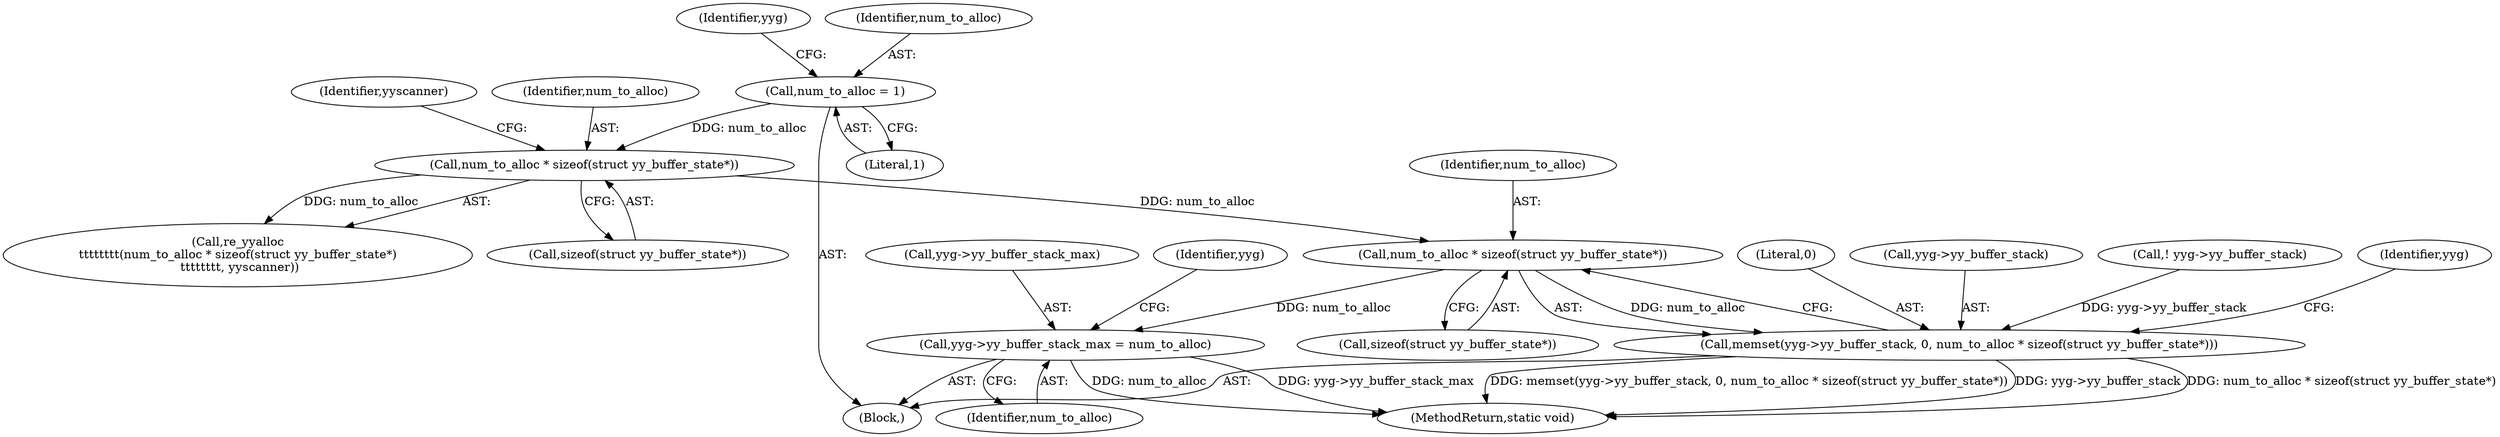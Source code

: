 digraph "0_yara_3119b232c9c453c98d8fa8b6ae4e37ba18117cd4@API" {
"1000148" [label="(Call,num_to_alloc * sizeof(struct yy_buffer_state*))"];
"1000131" [label="(Call,num_to_alloc * sizeof(struct yy_buffer_state*))"];
"1000121" [label="(Call,num_to_alloc = 1)"];
"1000143" [label="(Call,memset(yyg->yy_buffer_stack, 0, num_to_alloc * sizeof(struct yy_buffer_state*)))"];
"1000152" [label="(Call,yyg->yy_buffer_stack_max = num_to_alloc)"];
"1000143" [label="(Call,memset(yyg->yy_buffer_stack, 0, num_to_alloc * sizeof(struct yy_buffer_state*)))"];
"1000131" [label="(Call,num_to_alloc * sizeof(struct yy_buffer_state*))"];
"1000150" [label="(Call,sizeof(struct yy_buffer_state*))"];
"1000152" [label="(Call,yyg->yy_buffer_stack_max = num_to_alloc)"];
"1000133" [label="(Call,sizeof(struct yy_buffer_state*))"];
"1000156" [label="(Identifier,num_to_alloc)"];
"1000126" [label="(Identifier,yyg)"];
"1000123" [label="(Literal,1)"];
"1000144" [label="(Call,yyg->yy_buffer_stack)"];
"1000153" [label="(Call,yyg->yy_buffer_stack_max)"];
"1000135" [label="(Identifier,yyscanner)"];
"1000121" [label="(Call,num_to_alloc = 1)"];
"1000148" [label="(Call,num_to_alloc * sizeof(struct yy_buffer_state*))"];
"1000137" [label="(Call,! yyg->yy_buffer_stack)"];
"1000159" [label="(Identifier,yyg)"];
"1000120" [label="(Block,)"];
"1000225" [label="(MethodReturn,static void)"];
"1000154" [label="(Identifier,yyg)"];
"1000122" [label="(Identifier,num_to_alloc)"];
"1000149" [label="(Identifier,num_to_alloc)"];
"1000147" [label="(Literal,0)"];
"1000130" [label="(Call,re_yyalloc\n\t\t\t\t\t\t\t\t(num_to_alloc * sizeof(struct yy_buffer_state*)\n \t\t\t\t\t\t\t\t, yyscanner))"];
"1000132" [label="(Identifier,num_to_alloc)"];
"1000148" -> "1000143"  [label="AST: "];
"1000148" -> "1000150"  [label="CFG: "];
"1000149" -> "1000148"  [label="AST: "];
"1000150" -> "1000148"  [label="AST: "];
"1000143" -> "1000148"  [label="CFG: "];
"1000148" -> "1000143"  [label="DDG: num_to_alloc"];
"1000131" -> "1000148"  [label="DDG: num_to_alloc"];
"1000148" -> "1000152"  [label="DDG: num_to_alloc"];
"1000131" -> "1000130"  [label="AST: "];
"1000131" -> "1000133"  [label="CFG: "];
"1000132" -> "1000131"  [label="AST: "];
"1000133" -> "1000131"  [label="AST: "];
"1000135" -> "1000131"  [label="CFG: "];
"1000131" -> "1000130"  [label="DDG: num_to_alloc"];
"1000121" -> "1000131"  [label="DDG: num_to_alloc"];
"1000121" -> "1000120"  [label="AST: "];
"1000121" -> "1000123"  [label="CFG: "];
"1000122" -> "1000121"  [label="AST: "];
"1000123" -> "1000121"  [label="AST: "];
"1000126" -> "1000121"  [label="CFG: "];
"1000143" -> "1000120"  [label="AST: "];
"1000144" -> "1000143"  [label="AST: "];
"1000147" -> "1000143"  [label="AST: "];
"1000154" -> "1000143"  [label="CFG: "];
"1000143" -> "1000225"  [label="DDG: yyg->yy_buffer_stack"];
"1000143" -> "1000225"  [label="DDG: num_to_alloc * sizeof(struct yy_buffer_state*)"];
"1000143" -> "1000225"  [label="DDG: memset(yyg->yy_buffer_stack, 0, num_to_alloc * sizeof(struct yy_buffer_state*))"];
"1000137" -> "1000143"  [label="DDG: yyg->yy_buffer_stack"];
"1000152" -> "1000120"  [label="AST: "];
"1000152" -> "1000156"  [label="CFG: "];
"1000153" -> "1000152"  [label="AST: "];
"1000156" -> "1000152"  [label="AST: "];
"1000159" -> "1000152"  [label="CFG: "];
"1000152" -> "1000225"  [label="DDG: yyg->yy_buffer_stack_max"];
"1000152" -> "1000225"  [label="DDG: num_to_alloc"];
}
